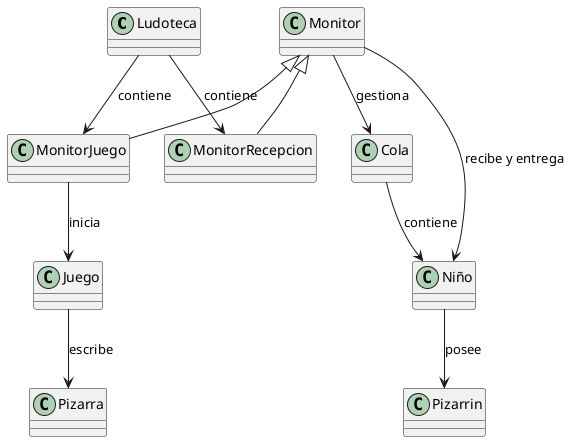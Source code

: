 @startuml

Ludoteca --> MonitorRecepcion : contiene
Ludoteca --> MonitorJuego : contiene

Monitor <|-- MonitorRecepcion
Monitor <|-- MonitorJuego

Monitor --> Cola : gestiona
Monitor --> Niño : recibe y entrega

Niño --> Pizarrin : posee

Cola --> Niño : contiene

MonitorJuego --> Juego : inicia

Juego --> Pizarra : escribe

@enduml

